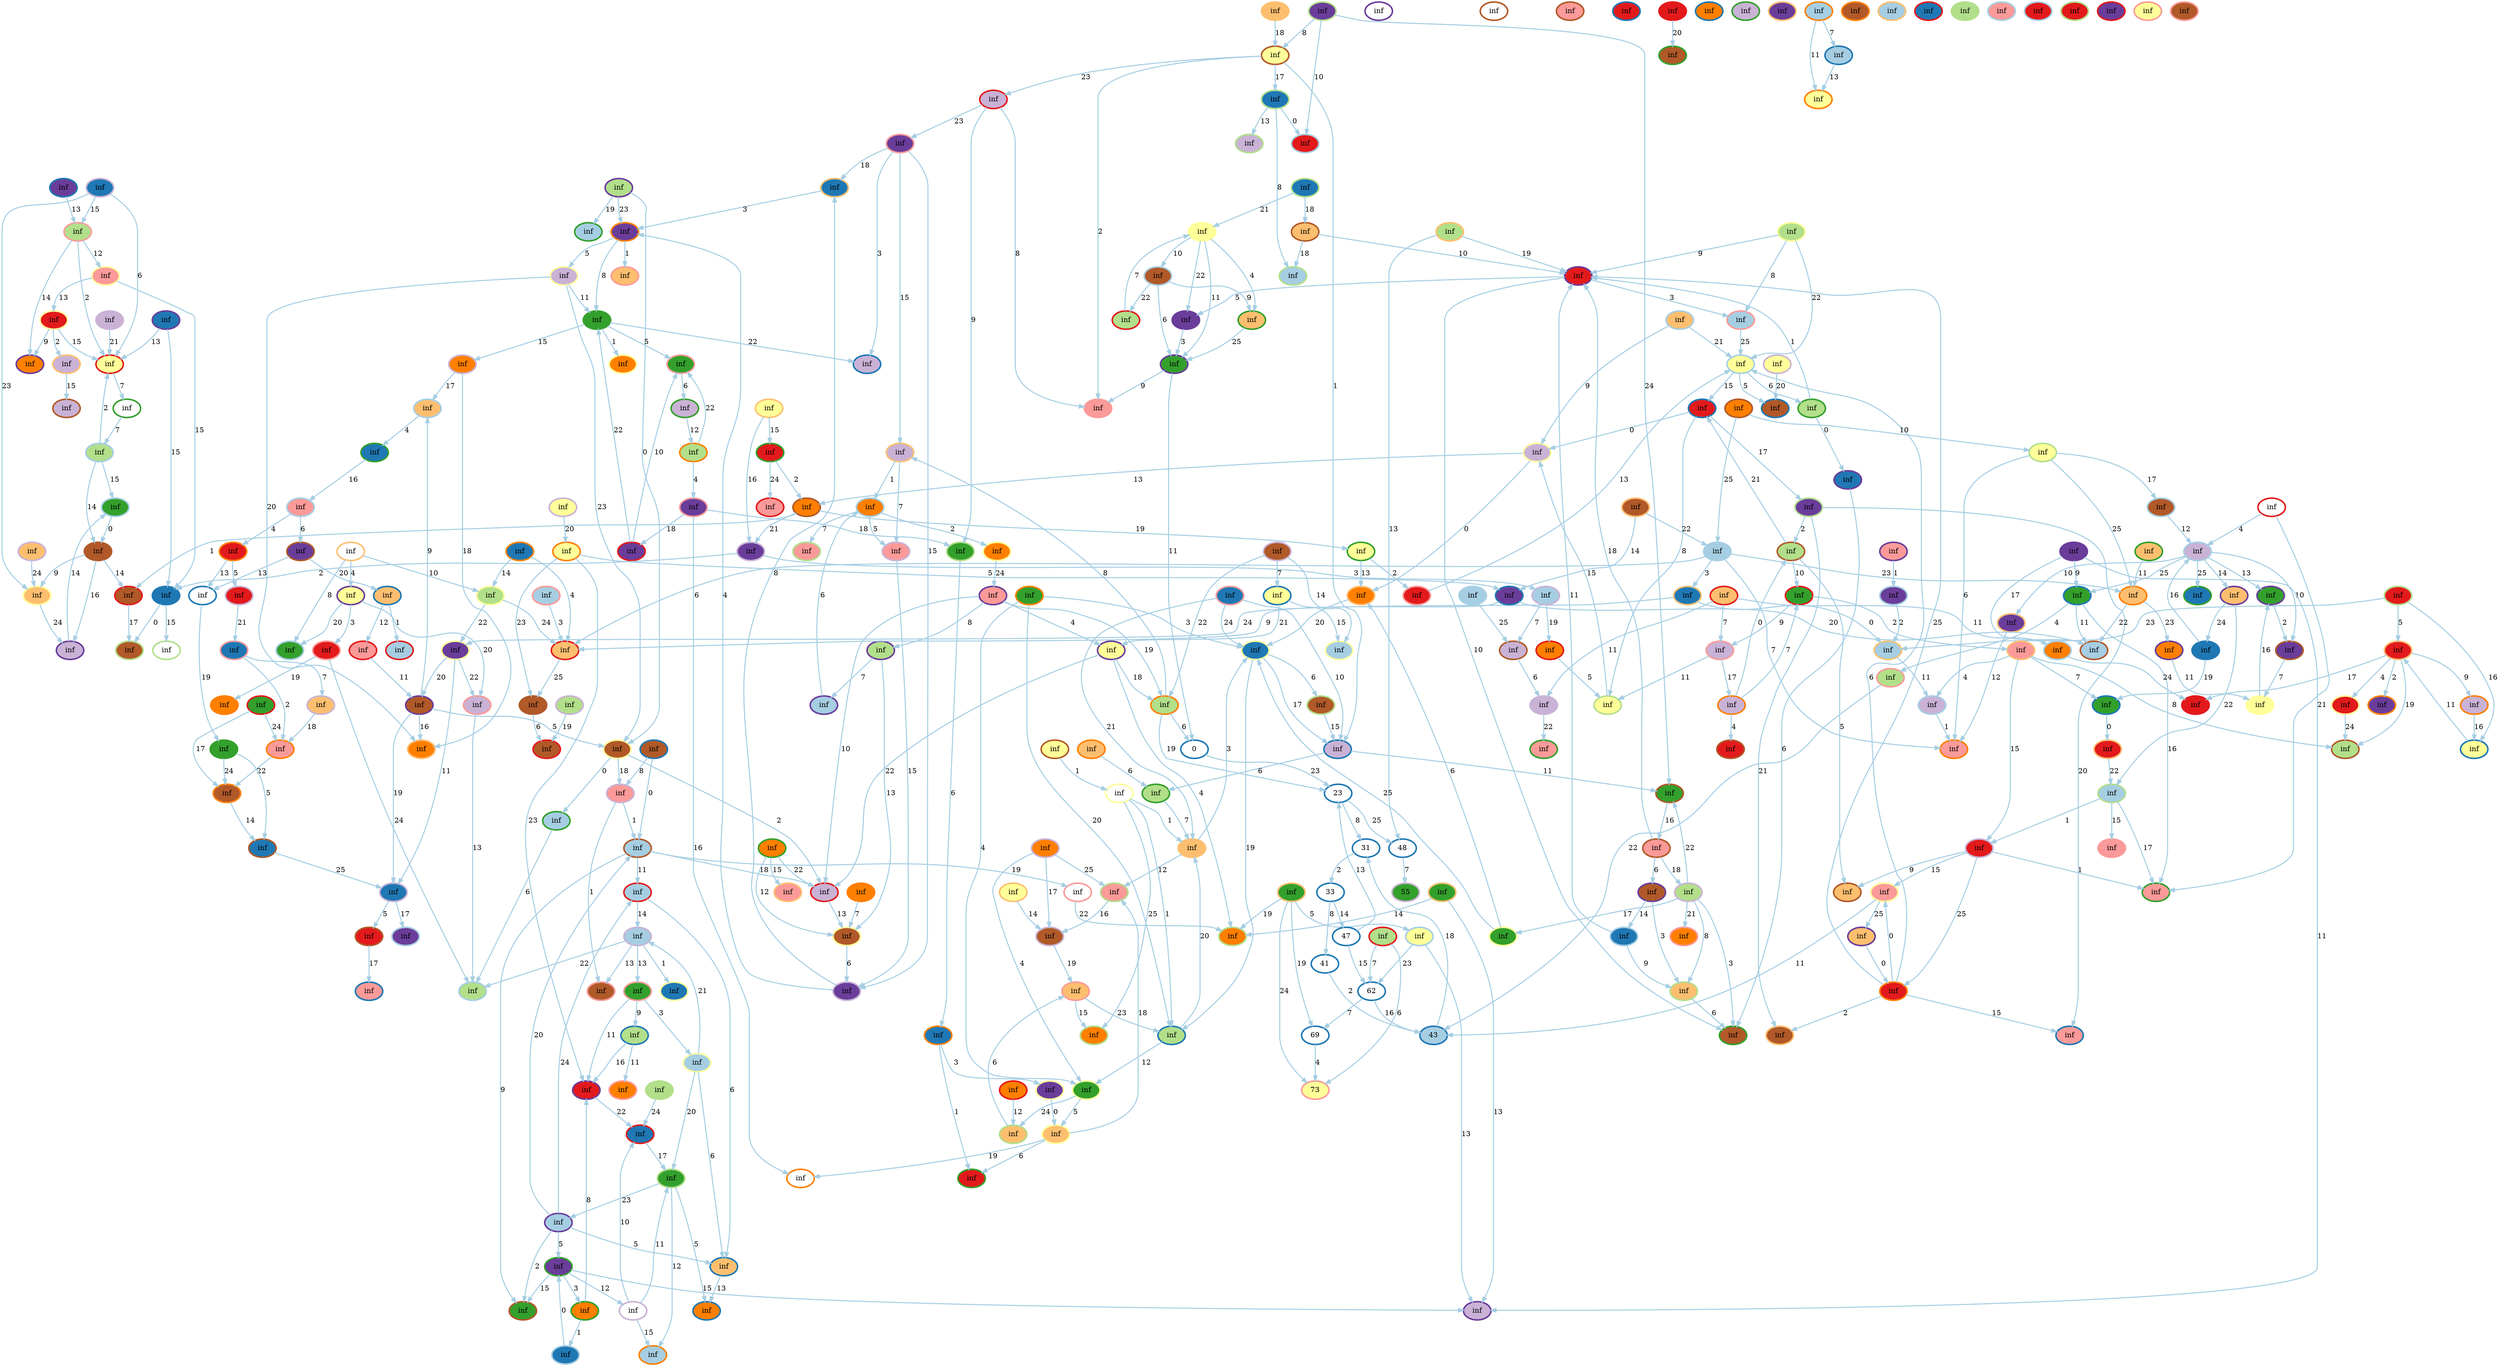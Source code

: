 digraph G {
    0 [penwidth=3,label="0",color=2, colorscheme=paired12]
    1 [penwidth=3,label="inf",color=2, colorscheme=paired12]
    2 [penwidth=3,label="inf",color=3, colorscheme=paired12]
    3 [penwidth=3,label="inf",color=4, colorscheme=paired12]
    4 [penwidth=3,label="inf",color=5, colorscheme=paired12]
    5 [penwidth=3,label="inf",color=6, colorscheme=paired12]
    6 [penwidth=3,label="inf",color=7, colorscheme=paired12]
    7 [penwidth=3,label="inf",color=8, colorscheme=paired12]
    8 [penwidth=3,label="inf",color=9, colorscheme=paired12]
    9 [penwidth=3,label="inf",color=10, colorscheme=paired12]
    10 [penwidth=3,label="inf",color=11, colorscheme=paired12]
    11 [penwidth=3,label="inf",color=12, colorscheme=paired12]
    12 [penwidth=3,label="inf",color=1, colorscheme=paired12,style=filled,fillcolor=2]
    13 [penwidth=3,label="inf",color=2, colorscheme=paired12,style=filled,fillcolor=2]
    14 [penwidth=3,label="inf",color=3, colorscheme=paired12,style=filled,fillcolor=2]
    15 [penwidth=3,label="inf",color=4, colorscheme=paired12,style=filled,fillcolor=2]
    16 [penwidth=3,label="inf",color=5, colorscheme=paired12,style=filled,fillcolor=2]
    17 [penwidth=3,label="inf",color=6, colorscheme=paired12,style=filled,fillcolor=2]
    18 [penwidth=3,label="inf",color=7, colorscheme=paired12,style=filled,fillcolor=2]
    19 [penwidth=3,label="inf",color=8, colorscheme=paired12,style=filled,fillcolor=2]
    20 [penwidth=3,label="inf",color=9, colorscheme=paired12,style=filled,fillcolor=2]
    21 [penwidth=3,label="inf",color=10, colorscheme=paired12,style=filled,fillcolor=2]
    22 [penwidth=3,label="inf",color=11, colorscheme=paired12,style=filled,fillcolor=2]
    23 [penwidth=3,label="23",color=2, colorscheme=paired12]
    24 [penwidth=3,label="inf",color=1, colorscheme=paired12,style=filled,fillcolor=3]
    25 [penwidth=3,label="inf",color=2, colorscheme=paired12,style=filled,fillcolor=3]
    26 [penwidth=3,label="inf",color=3, colorscheme=paired12,style=filled,fillcolor=3]
    27 [penwidth=3,label="inf",color=4, colorscheme=paired12,style=filled,fillcolor=3]
    28 [penwidth=3,label="inf",color=5, colorscheme=paired12,style=filled,fillcolor=3]
    29 [penwidth=3,label="inf",color=6, colorscheme=paired12,style=filled,fillcolor=3]
    30 [penwidth=3,label="48",color=2, colorscheme=paired12]
    31 [penwidth=3,label="inf",color=8, colorscheme=paired12,style=filled,fillcolor=3]
    32 [penwidth=3,label="inf",color=9, colorscheme=paired12,style=filled,fillcolor=3]
    33 [penwidth=3,label="inf",color=10, colorscheme=paired12,style=filled,fillcolor=3]
    34 [penwidth=3,label="inf",color=11, colorscheme=paired12,style=filled,fillcolor=3]
    35 [penwidth=3,label="inf",color=12, colorscheme=paired12,style=filled,fillcolor=3]
    36 [penwidth=3,label="inf",color=1, colorscheme=paired12,style=filled,fillcolor=4]
    37 [penwidth=3,label="inf",color=2, colorscheme=paired12,style=filled,fillcolor=4]
    38 [penwidth=3,label="inf",color=3, colorscheme=paired12,style=filled,fillcolor=4]
    39 [penwidth=3,label="inf",color=4, colorscheme=paired12,style=filled,fillcolor=4]
    40 [penwidth=3,label="inf",color=5, colorscheme=paired12,style=filled,fillcolor=4]
    41 [penwidth=3,label="inf",color=6, colorscheme=paired12,style=filled,fillcolor=4]
    42 [penwidth=3,label="inf",color=7, colorscheme=paired12,style=filled,fillcolor=4]
    43 [penwidth=3,label="31",color=2, colorscheme=paired12]
    44 [penwidth=3,label="62",color=2, colorscheme=paired12]
    45 [penwidth=3,label="inf",color=10, colorscheme=paired12,style=filled,fillcolor=4]
    46 [penwidth=3,label="inf",color=11, colorscheme=paired12,style=filled,fillcolor=4]
    47 [penwidth=3,label="inf",color=12, colorscheme=paired12,style=filled,fillcolor=4]
    48 [penwidth=3,label="inf",color=1, colorscheme=paired12,style=filled,fillcolor=5]
    49 [penwidth=3,label="inf",color=2, colorscheme=paired12,style=filled,fillcolor=5]
    50 [penwidth=3,label="inf",color=3, colorscheme=paired12,style=filled,fillcolor=5]
    51 [penwidth=3,label="inf",color=4, colorscheme=paired12,style=filled,fillcolor=5]
    52 [penwidth=3,label="inf",color=5, colorscheme=paired12,style=filled,fillcolor=5]
    53 [penwidth=3,label="inf",color=6, colorscheme=paired12,style=filled,fillcolor=5]
    54 [penwidth=3,label="inf",color=7, colorscheme=paired12,style=filled,fillcolor=5]
    55 [penwidth=3,label="inf",color=8, colorscheme=paired12,style=filled,fillcolor=5]
    56 [penwidth=3,label="inf",color=9, colorscheme=paired12,style=filled,fillcolor=5]
    57 [penwidth=3,label="inf",color=10, colorscheme=paired12,style=filled,fillcolor=5]
    58 [penwidth=3,label="inf",color=11, colorscheme=paired12,style=filled,fillcolor=5]
    59 [penwidth=3,label="inf",color=12, colorscheme=paired12,style=filled,fillcolor=5]
    60 [penwidth=3,label="inf",color=1, colorscheme=paired12,style=filled,fillcolor=6]
    61 [penwidth=3,label="inf",color=2, colorscheme=paired12,style=filled,fillcolor=6]
    62 [penwidth=3,label="inf",color=3, colorscheme=paired12,style=filled,fillcolor=6]
    63 [penwidth=3,label="inf",color=4, colorscheme=paired12,style=filled,fillcolor=6]
    64 [penwidth=3,label="inf",color=5, colorscheme=paired12,style=filled,fillcolor=6]
    65 [penwidth=3,label="inf",color=6, colorscheme=paired12,style=filled,fillcolor=6]
    66 [penwidth=3,label="inf",color=7, colorscheme=paired12,style=filled,fillcolor=6]
    67 [penwidth=3,label="inf",color=8, colorscheme=paired12,style=filled,fillcolor=6]
    68 [penwidth=3,label="inf",color=9, colorscheme=paired12,style=filled,fillcolor=6]
    69 [penwidth=3,label="inf",color=10, colorscheme=paired12,style=filled,fillcolor=6]
    70 [penwidth=3,label="inf",color=11, colorscheme=paired12,style=filled,fillcolor=6]
    71 [penwidth=3,label="inf",color=12, colorscheme=paired12,style=filled,fillcolor=6]
    72 [penwidth=3,label="inf",color=1, colorscheme=paired12,style=filled,fillcolor=7]
    73 [penwidth=3,label="inf",color=2, colorscheme=paired12,style=filled,fillcolor=7]
    74 [penwidth=3,label="inf",color=3, colorscheme=paired12,style=filled,fillcolor=7]
    75 [penwidth=3,label="inf",color=4, colorscheme=paired12,style=filled,fillcolor=7]
    76 [penwidth=3,label="inf",color=5, colorscheme=paired12,style=filled,fillcolor=7]
    77 [penwidth=3,label="inf",color=6, colorscheme=paired12,style=filled,fillcolor=7]
    78 [penwidth=3,label="inf",color=7, colorscheme=paired12,style=filled,fillcolor=7]
    79 [penwidth=3,label="inf",color=8, colorscheme=paired12,style=filled,fillcolor=7]
    80 [penwidth=3,label="inf",color=9, colorscheme=paired12,style=filled,fillcolor=7]
    81 [penwidth=3,label="inf",color=10, colorscheme=paired12,style=filled,fillcolor=7]
    82 [penwidth=3,label="inf",color=11, colorscheme=paired12,style=filled,fillcolor=7]
    83 [penwidth=3,label="inf",color=12, colorscheme=paired12,style=filled,fillcolor=7]
    84 [penwidth=3,label="inf",color=1, colorscheme=paired12,style=filled,fillcolor=8]
    85 [penwidth=3,label="inf",color=2, colorscheme=paired12,style=filled,fillcolor=8]
    86 [penwidth=3,label="inf",color=3, colorscheme=paired12,style=filled,fillcolor=8]
    87 [penwidth=3,label="inf",color=4, colorscheme=paired12,style=filled,fillcolor=8]
    88 [penwidth=3,label="inf",color=5, colorscheme=paired12,style=filled,fillcolor=8]
    89 [penwidth=3,label="inf",color=6, colorscheme=paired12,style=filled,fillcolor=8]
    90 [penwidth=3,label="inf",color=7, colorscheme=paired12,style=filled,fillcolor=8]
    91 [penwidth=3,label="inf",color=8, colorscheme=paired12,style=filled,fillcolor=8]
    92 [penwidth=3,label="inf",color=9, colorscheme=paired12,style=filled,fillcolor=8]
    93 [penwidth=3,label="inf",color=10, colorscheme=paired12,style=filled,fillcolor=8]
    94 [penwidth=3,label="inf",color=11, colorscheme=paired12,style=filled,fillcolor=8]
    95 [penwidth=3,label="inf",color=12, colorscheme=paired12,style=filled,fillcolor=8]
    96 [penwidth=3,label="inf",color=1, colorscheme=paired12,style=filled,fillcolor=9]
    97 [penwidth=3,label="inf",color=2, colorscheme=paired12,style=filled,fillcolor=9]
    98 [penwidth=3,label="inf",color=3, colorscheme=paired12,style=filled,fillcolor=9]
    99 [penwidth=3,label="inf",color=4, colorscheme=paired12,style=filled,fillcolor=9]
    100 [penwidth=3,label="inf",color=5, colorscheme=paired12,style=filled,fillcolor=9]
    101 [penwidth=3,label="inf",color=6, colorscheme=paired12,style=filled,fillcolor=9]
    102 [penwidth=3,label="inf",color=7, colorscheme=paired12,style=filled,fillcolor=9]
    103 [penwidth=3,label="inf",color=8, colorscheme=paired12,style=filled,fillcolor=9]
    104 [penwidth=3,label="inf",color=9, colorscheme=paired12,style=filled,fillcolor=9]
    105 [penwidth=3,label="inf",color=10, colorscheme=paired12,style=filled,fillcolor=9]
    106 [penwidth=3,label="inf",color=11, colorscheme=paired12,style=filled,fillcolor=9]
    107 [penwidth=3,label="inf",color=12, colorscheme=paired12,style=filled,fillcolor=9]
    108 [penwidth=3,label="inf",color=1, colorscheme=paired12,style=filled,fillcolor=10]
    109 [penwidth=3,label="inf",color=2, colorscheme=paired12,style=filled,fillcolor=10]
    110 [penwidth=3,label="inf",color=3, colorscheme=paired12,style=filled,fillcolor=10]
    111 [penwidth=3,label="inf",color=4, colorscheme=paired12,style=filled,fillcolor=10]
    112 [penwidth=3,label="inf",color=5, colorscheme=paired12,style=filled,fillcolor=10]
    113 [penwidth=3,label="inf",color=6, colorscheme=paired12,style=filled,fillcolor=10]
    114 [penwidth=3,label="inf",color=7, colorscheme=paired12,style=filled,fillcolor=10]
    115 [penwidth=3,label="inf",color=8, colorscheme=paired12,style=filled,fillcolor=10]
    116 [penwidth=3,label="inf",color=9, colorscheme=paired12,style=filled,fillcolor=10]
    117 [penwidth=3,label="inf",color=10, colorscheme=paired12,style=filled,fillcolor=10]
    118 [penwidth=3,label="inf",color=11, colorscheme=paired12,style=filled,fillcolor=10]
    119 [penwidth=3,label="inf",color=12, colorscheme=paired12,style=filled,fillcolor=10]
    120 [penwidth=3,label="inf",color=1, colorscheme=paired12,style=filled,fillcolor=11]
    121 [penwidth=3,label="inf",color=2, colorscheme=paired12,style=filled,fillcolor=11]
    122 [penwidth=3,label="inf",color=3, colorscheme=paired12,style=filled,fillcolor=11]
    123 [penwidth=3,label="inf",color=4, colorscheme=paired12,style=filled,fillcolor=11]
    124 [penwidth=3,label="73",color=5, colorscheme=paired12,style=filled,fillcolor=11]
    125 [penwidth=3,label="inf",color=6, colorscheme=paired12,style=filled,fillcolor=11]
    126 [penwidth=3,label="inf",color=7, colorscheme=paired12,style=filled,fillcolor=11]
    127 [penwidth=3,label="inf",color=8, colorscheme=paired12,style=filled,fillcolor=11]
    128 [penwidth=3,label="inf",color=9, colorscheme=paired12,style=filled,fillcolor=11]
    129 [penwidth=3,label="inf",color=10, colorscheme=paired12,style=filled,fillcolor=11]
    130 [penwidth=3,label="inf",color=11, colorscheme=paired12,style=filled,fillcolor=11]
    131 [penwidth=3,label="inf",color=12, colorscheme=paired12,style=filled,fillcolor=11]
    132 [penwidth=3,label="inf",color=1, colorscheme=paired12,style=filled,fillcolor=12]
    133 [penwidth=3,label="inf",color=2, colorscheme=paired12,style=filled,fillcolor=12]
    134 [penwidth=3,label="inf",color=3, colorscheme=paired12,style=filled,fillcolor=12]
    135 [penwidth=3,label="inf",color=4, colorscheme=paired12,style=filled,fillcolor=12]
    136 [penwidth=3,label="inf",color=5, colorscheme=paired12,style=filled,fillcolor=12]
    137 [penwidth=3,label="inf",color=6, colorscheme=paired12,style=filled,fillcolor=12]
    138 [penwidth=3,label="inf",color=7, colorscheme=paired12,style=filled,fillcolor=12]
    139 [penwidth=3,label="inf",color=8, colorscheme=paired12,style=filled,fillcolor=12]
    140 [penwidth=3,label="inf",color=9, colorscheme=paired12,style=filled,fillcolor=12]
    141 [penwidth=3,label="inf",color=10, colorscheme=paired12,style=filled,fillcolor=12]
    142 [penwidth=3,label="inf",color=11, colorscheme=paired12,style=filled,fillcolor=12]
    143 [penwidth=3,label="inf",color=12, colorscheme=paired12,style=filled,fillcolor=12]
    144 [penwidth=3,label="inf",color=1, colorscheme=paired12,style=filled,fillcolor=1]
    145 [penwidth=3,label="inf",color=2, colorscheme=paired12,style=filled,fillcolor=1]
    146 [penwidth=3,label="inf",color=3, colorscheme=paired12,style=filled,fillcolor=1]
    147 [penwidth=3,label="inf",color=4, colorscheme=paired12,style=filled,fillcolor=1]
    148 [penwidth=3,label="inf",color=5, colorscheme=paired12,style=filled,fillcolor=1]
    149 [penwidth=3,label="inf",color=6, colorscheme=paired12,style=filled,fillcolor=1]
    150 [penwidth=3,label="inf",color=7, colorscheme=paired12,style=filled,fillcolor=1]
    151 [penwidth=3,label="inf",color=8, colorscheme=paired12,style=filled,fillcolor=1]
    152 [penwidth=3,label="inf",color=9, colorscheme=paired12,style=filled,fillcolor=1]
    153 [penwidth=3,label="inf",color=10, colorscheme=paired12,style=filled,fillcolor=1]
    154 [penwidth=3,label="inf",color=11, colorscheme=paired12,style=filled,fillcolor=1]
    155 [penwidth=3,label="inf",color=12, colorscheme=paired12,style=filled,fillcolor=1]
    156 [penwidth=3,label="inf",color=1, colorscheme=paired12,style=filled,fillcolor=2]
    157 [penwidth=3,label="inf",color=2, colorscheme=paired12,style=filled,fillcolor=2]
    158 [penwidth=3,label="inf",color=3, colorscheme=paired12,style=filled,fillcolor=2]
    159 [penwidth=3,label="inf",color=4, colorscheme=paired12,style=filled,fillcolor=2]
    160 [penwidth=3,label="inf",color=5, colorscheme=paired12,style=filled,fillcolor=2]
    161 [penwidth=3,label="inf",color=6, colorscheme=paired12,style=filled,fillcolor=2]
    162 [penwidth=3,label="inf",color=7, colorscheme=paired12,style=filled,fillcolor=2]
    163 [penwidth=3,label="inf",color=8, colorscheme=paired12,style=filled,fillcolor=2]
    164 [penwidth=3,label="inf",color=9, colorscheme=paired12,style=filled,fillcolor=2]
    165 [penwidth=3,label="inf",color=10, colorscheme=paired12,style=filled,fillcolor=2]
    166 [penwidth=3,label="inf",color=11, colorscheme=paired12,style=filled,fillcolor=2]
    167 [penwidth=3,label="inf",color=12, colorscheme=paired12,style=filled,fillcolor=2]
    168 [penwidth=3,label="inf",color=1, colorscheme=paired12,style=filled,fillcolor=3]
    169 [penwidth=3,label="inf",color=2, colorscheme=paired12,style=filled,fillcolor=3]
    170 [penwidth=3,label="inf",color=3, colorscheme=paired12,style=filled,fillcolor=3]
    171 [penwidth=3,label="inf",color=4, colorscheme=paired12,style=filled,fillcolor=3]
    172 [penwidth=3,label="inf",color=5, colorscheme=paired12,style=filled,fillcolor=3]
    173 [penwidth=3,label="inf",color=6, colorscheme=paired12,style=filled,fillcolor=3]
    174 [penwidth=3,label="inf",color=7, colorscheme=paired12,style=filled,fillcolor=3]
    175 [penwidth=3,label="inf",color=8, colorscheme=paired12,style=filled,fillcolor=3]
    176 [penwidth=3,label="inf",color=9, colorscheme=paired12,style=filled,fillcolor=3]
    177 [penwidth=3,label="inf",color=10, colorscheme=paired12,style=filled,fillcolor=3]
    178 [penwidth=3,label="inf",color=11, colorscheme=paired12,style=filled,fillcolor=3]
    179 [penwidth=3,label="inf",color=12, colorscheme=paired12,style=filled,fillcolor=3]
    180 [penwidth=3,label="inf",color=1, colorscheme=paired12,style=filled,fillcolor=4]
    181 [penwidth=3,label="inf",color=2, colorscheme=paired12,style=filled,fillcolor=4]
    182 [penwidth=3,label="inf",color=3, colorscheme=paired12,style=filled,fillcolor=4]
    183 [penwidth=3,label="inf",color=4, colorscheme=paired12,style=filled,fillcolor=4]
    184 [penwidth=3,label="inf",color=5, colorscheme=paired12,style=filled,fillcolor=4]
    185 [penwidth=3,label="inf",color=6, colorscheme=paired12,style=filled,fillcolor=4]
    186 [penwidth=3,label="inf",color=7, colorscheme=paired12,style=filled,fillcolor=4]
    187 [penwidth=3,label="inf",color=8, colorscheme=paired12,style=filled,fillcolor=4]
    188 [penwidth=3,label="55",color=9, colorscheme=paired12,style=filled,fillcolor=4]
    189 [penwidth=3,label="inf",color=10, colorscheme=paired12,style=filled,fillcolor=4]
    190 [penwidth=3,label="inf",color=11, colorscheme=paired12,style=filled,fillcolor=4]
    191 [penwidth=3,label="inf",color=12, colorscheme=paired12,style=filled,fillcolor=4]
    192 [penwidth=3,label="inf",color=1, colorscheme=paired12,style=filled,fillcolor=5]
    193 [penwidth=3,label="inf",color=2, colorscheme=paired12,style=filled,fillcolor=5]
    194 [penwidth=3,label="inf",color=3, colorscheme=paired12,style=filled,fillcolor=5]
    195 [penwidth=3,label="inf",color=4, colorscheme=paired12,style=filled,fillcolor=5]
    196 [penwidth=3,label="inf",color=5, colorscheme=paired12,style=filled,fillcolor=5]
    197 [penwidth=3,label="inf",color=6, colorscheme=paired12,style=filled,fillcolor=5]
    198 [penwidth=3,label="inf",color=7, colorscheme=paired12,style=filled,fillcolor=5]
    199 [penwidth=3,label="inf",color=8, colorscheme=paired12,style=filled,fillcolor=5]
    200 [penwidth=3,label="inf",color=9, colorscheme=paired12,style=filled,fillcolor=5]
    201 [penwidth=3,label="inf",color=10, colorscheme=paired12,style=filled,fillcolor=5]
    202 [penwidth=3,label="inf",color=11, colorscheme=paired12,style=filled,fillcolor=5]
    203 [penwidth=3,label="inf",color=12, colorscheme=paired12,style=filled,fillcolor=5]
    204 [penwidth=3,label="inf",color=1, colorscheme=paired12,style=filled,fillcolor=6]
    205 [penwidth=3,label="inf",color=2, colorscheme=paired12,style=filled,fillcolor=6]
    206 [penwidth=3,label="inf",color=3, colorscheme=paired12,style=filled,fillcolor=6]
    207 [penwidth=3,label="inf",color=4, colorscheme=paired12,style=filled,fillcolor=6]
    208 [penwidth=3,label="inf",color=5, colorscheme=paired12,style=filled,fillcolor=6]
    209 [penwidth=3,label="inf",color=6, colorscheme=paired12,style=filled,fillcolor=6]
    210 [penwidth=3,label="inf",color=7, colorscheme=paired12,style=filled,fillcolor=6]
    211 [penwidth=3,label="inf",color=8, colorscheme=paired12,style=filled,fillcolor=6]
    212 [penwidth=3,label="inf",color=9, colorscheme=paired12,style=filled,fillcolor=6]
    213 [penwidth=3,label="inf",color=10, colorscheme=paired12,style=filled,fillcolor=6]
    214 [penwidth=3,label="inf",color=11, colorscheme=paired12,style=filled,fillcolor=6]
    215 [penwidth=3,label="inf",color=12, colorscheme=paired12,style=filled,fillcolor=6]
    216 [penwidth=3,label="inf",color=1, colorscheme=paired12,style=filled,fillcolor=7]
    217 [penwidth=3,label="inf",color=2, colorscheme=paired12,style=filled,fillcolor=7]
    218 [penwidth=3,label="inf",color=3, colorscheme=paired12,style=filled,fillcolor=7]
    219 [penwidth=3,label="inf",color=4, colorscheme=paired12,style=filled,fillcolor=7]
    220 [penwidth=3,label="inf",color=5, colorscheme=paired12,style=filled,fillcolor=7]
    221 [penwidth=3,label="inf",color=6, colorscheme=paired12,style=filled,fillcolor=7]
    222 [penwidth=3,label="inf",color=7, colorscheme=paired12,style=filled,fillcolor=7]
    223 [penwidth=3,label="inf",color=8, colorscheme=paired12,style=filled,fillcolor=7]
    224 [penwidth=3,label="inf",color=9, colorscheme=paired12,style=filled,fillcolor=7]
    225 [penwidth=3,label="inf",color=10, colorscheme=paired12,style=filled,fillcolor=7]
    226 [penwidth=3,label="inf",color=11, colorscheme=paired12,style=filled,fillcolor=7]
    227 [penwidth=3,label="inf",color=12, colorscheme=paired12,style=filled,fillcolor=7]
    228 [penwidth=3,label="inf",color=1, colorscheme=paired12,style=filled,fillcolor=8]
    229 [penwidth=3,label="inf",color=2, colorscheme=paired12,style=filled,fillcolor=8]
    230 [penwidth=3,label="inf",color=3, colorscheme=paired12,style=filled,fillcolor=8]
    231 [penwidth=3,label="inf",color=4, colorscheme=paired12,style=filled,fillcolor=8]
    232 [penwidth=3,label="inf",color=5, colorscheme=paired12,style=filled,fillcolor=8]
    233 [penwidth=3,label="inf",color=6, colorscheme=paired12,style=filled,fillcolor=8]
    234 [penwidth=3,label="inf",color=7, colorscheme=paired12,style=filled,fillcolor=8]
    235 [penwidth=3,label="inf",color=8, colorscheme=paired12,style=filled,fillcolor=8]
    236 [penwidth=3,label="inf",color=9, colorscheme=paired12,style=filled,fillcolor=8]
    237 [penwidth=3,label="inf",color=10, colorscheme=paired12,style=filled,fillcolor=8]
    238 [penwidth=3,label="inf",color=11, colorscheme=paired12,style=filled,fillcolor=8]
    239 [penwidth=3,label="inf",color=12, colorscheme=paired12,style=filled,fillcolor=8]
    240 [penwidth=3,label="inf",color=1, colorscheme=paired12,style=filled,fillcolor=9]
    241 [penwidth=3,label="inf",color=2, colorscheme=paired12,style=filled,fillcolor=9]
    242 [penwidth=3,label="47",color=2, colorscheme=paired12]
    243 [penwidth=3,label="inf",color=4, colorscheme=paired12,style=filled,fillcolor=9]
    244 [penwidth=3,label="inf",color=5, colorscheme=paired12,style=filled,fillcolor=9]
    245 [penwidth=3,label="inf",color=6, colorscheme=paired12,style=filled,fillcolor=9]
    246 [penwidth=3,label="inf",color=7, colorscheme=paired12,style=filled,fillcolor=9]
    247 [penwidth=3,label="inf",color=8, colorscheme=paired12,style=filled,fillcolor=9]
    248 [penwidth=3,label="inf",color=9, colorscheme=paired12,style=filled,fillcolor=9]
    249 [penwidth=3,label="inf",color=10, colorscheme=paired12,style=filled,fillcolor=9]
    250 [penwidth=3,label="inf",color=11, colorscheme=paired12,style=filled,fillcolor=9]
    251 [penwidth=3,label="inf",color=12, colorscheme=paired12,style=filled,fillcolor=9]
    252 [penwidth=3,label="inf",color=1, colorscheme=paired12,style=filled,fillcolor=10]
    253 [penwidth=3,label="inf",color=2, colorscheme=paired12,style=filled,fillcolor=10]
    254 [penwidth=3,label="inf",color=3, colorscheme=paired12,style=filled,fillcolor=10]
    255 [penwidth=3,label="41",color=2, colorscheme=paired12]
    256 [penwidth=3,label="inf",color=5, colorscheme=paired12,style=filled,fillcolor=10]
    257 [penwidth=3,label="inf",color=6, colorscheme=paired12,style=filled,fillcolor=10]
    258 [penwidth=3,label="inf",color=7, colorscheme=paired12,style=filled,fillcolor=10]
    259 [penwidth=3,label="inf",color=8, colorscheme=paired12,style=filled,fillcolor=10]
    260 [penwidth=3,label="inf",color=9, colorscheme=paired12,style=filled,fillcolor=10]
    261 [penwidth=3,label="inf",color=10, colorscheme=paired12,style=filled,fillcolor=10]
    262 [penwidth=3,label="inf",color=11, colorscheme=paired12,style=filled,fillcolor=10]
    263 [penwidth=3,label="inf",color=12, colorscheme=paired12,style=filled,fillcolor=10]
    264 [penwidth=3,label="inf",color=1, colorscheme=paired12,style=filled,fillcolor=11]
    265 [penwidth=3,label="inf",color=2, colorscheme=paired12,style=filled,fillcolor=11]
    266 [penwidth=3,label="inf",color=3, colorscheme=paired12,style=filled,fillcolor=11]
    267 [penwidth=3,label="33",color=2, colorscheme=paired12]
    268 [penwidth=3,label="inf",color=5, colorscheme=paired12,style=filled,fillcolor=11]
    269 [penwidth=3,label="69",color=2, colorscheme=paired12]
    270 [penwidth=3,label="inf",color=7, colorscheme=paired12,style=filled,fillcolor=11]
    271 [penwidth=3,label="inf",color=8, colorscheme=paired12,style=filled,fillcolor=11]
    272 [penwidth=3,label="inf",color=9, colorscheme=paired12,style=filled,fillcolor=11]
    273 [penwidth=3,label="inf",color=10, colorscheme=paired12,style=filled,fillcolor=11]
    274 [penwidth=3,label="inf",color=11, colorscheme=paired12,style=filled,fillcolor=11]
    275 [penwidth=3,label="inf",color=12, colorscheme=paired12,style=filled,fillcolor=11]
    276 [penwidth=3,label="inf",color=1, colorscheme=paired12,style=filled,fillcolor=12]
    277 [penwidth=3,label="inf",color=2, colorscheme=paired12,style=filled,fillcolor=12]
    278 [penwidth=3,label="inf",color=3, colorscheme=paired12,style=filled,fillcolor=12]
    279 [penwidth=3,label="inf",color=4, colorscheme=paired12,style=filled,fillcolor=12]
    280 [penwidth=3,label="inf",color=5, colorscheme=paired12,style=filled,fillcolor=12]
    281 [penwidth=3,label="inf",color=6, colorscheme=paired12,style=filled,fillcolor=12]
    282 [penwidth=3,label="inf",color=7, colorscheme=paired12,style=filled,fillcolor=12]
    283 [penwidth=3,label="inf",color=8, colorscheme=paired12,style=filled,fillcolor=12]
    284 [penwidth=3,label="inf",color=9, colorscheme=paired12,style=filled,fillcolor=12]
    285 [penwidth=3,label="inf",color=10, colorscheme=paired12,style=filled,fillcolor=12]
    286 [penwidth=3,label="inf",color=11, colorscheme=paired12,style=filled,fillcolor=12]
    287 [penwidth=3,label="inf",color=12, colorscheme=paired12,style=filled,fillcolor=12]
    288 [penwidth=3,label="inf",color=1, colorscheme=paired12,style=filled,fillcolor=1]
    289 [penwidth=3,label="43",color=2, colorscheme=paired12,style=filled,fillcolor=1]
    290 [penwidth=3,label="inf",color=3, colorscheme=paired12,style=filled,fillcolor=1]
    291 [penwidth=3,label="inf",color=4, colorscheme=paired12,style=filled,fillcolor=1]
    292 [penwidth=3,label="inf",color=5, colorscheme=paired12,style=filled,fillcolor=1]
    293 [penwidth=3,label="inf",color=6, colorscheme=paired12,style=filled,fillcolor=1]
    294 [penwidth=3,label="inf",color=7, colorscheme=paired12,style=filled,fillcolor=1]
    295 [penwidth=3,label="inf",color=8, colorscheme=paired12,style=filled,fillcolor=1]
    296 [penwidth=3,label="inf",color=9, colorscheme=paired12,style=filled,fillcolor=1]
    297 [penwidth=3,label="inf",color=10, colorscheme=paired12,style=filled,fillcolor=1]
    298 [penwidth=3,label="inf",color=11, colorscheme=paired12,style=filled,fillcolor=1]
    299 [penwidth=3,label="inf",color=12, colorscheme=paired12,style=filled,fillcolor=1]

    164 -> 172 [penwidth=2,label="15",color=1, colorscheme=paired12]
    97 -> 27 [penwidth=2,label="6",color=1, colorscheme=paired12]
    72 -> 120 [penwidth=2,label="21",color=1, colorscheme=paired12]
    166 -> 169 [penwidth=2,label="19",color=1, colorscheme=paired12]
    175 -> 0 [penwidth=2,label="6",color=1, colorscheme=paired12]
    258 -> 199 [penwidth=2,label="12",color=1, colorscheme=paired12]
    55 -> 283 [penwidth=2,label="22",color=1, colorscheme=paired12]
    236 -> 284 [penwidth=2,label="17",color=1, colorscheme=paired12]
    184 -> 69 [penwidth=2,label="11",color=1, colorscheme=paired12]
    8 -> 295 [penwidth=2,label="15",color=1, colorscheme=paired12]
    225 -> 290 [penwidth=2,label="22",color=1, colorscheme=paired12]
    213 -> 117 [penwidth=2,label="5",color=1, colorscheme=paired12]
    123 -> 234 [penwidth=2,label="13",color=1, colorscheme=paired12]
    228 -> 50 [penwidth=2,label="7",color=1, colorscheme=paired12]
    30 -> 188 [penwidth=2,label="7",color=1, colorscheme=paired12]
    130 -> 45 [penwidth=2,label="16",color=1, colorscheme=paired12]
    253 -> 155 [penwidth=2,label="20",color=1, colorscheme=paired12]
    254 -> 191 [penwidth=2,label="24",color=1, colorscheme=paired12]
    120 -> 171 [penwidth=2,label="6",color=1, colorscheme=paired12]
    288 -> 77 [penwidth=2,label="6",color=1, colorscheme=paired12]
    62 -> 294 [penwidth=2,label="23",color=1, colorscheme=paired12]
    297 -> 111 [penwidth=2,label="5",color=1, colorscheme=paired12]
    250 -> 39 [penwidth=2,label="11",color=1, colorscheme=paired12]
    39 -> 94 [penwidth=2,label="1",color=1, colorscheme=paired12]
    13 -> 240 [penwidth=2,label="16",color=1, colorscheme=paired12]
    111 -> 47 [penwidth=2,label="15",color=1, colorscheme=paired12]
    290 -> 52 [penwidth=2,label="15",color=1, colorscheme=paired12]
    14 -> 274 [penwidth=2,label="21",color=1, colorscheme=paired12]
    67 -> 58 [penwidth=2,label="0",color=1, colorscheme=paired12]
    226 -> 207 [penwidth=2,label="6",color=1, colorscheme=paired12]
    176 -> 88 [penwidth=2,label="21",color=1, colorscheme=paired12]
    253 -> 77 [penwidth=2,label="9",color=1, colorscheme=paired12]
    244 -> 266 [penwidth=2,label="11",color=1, colorscheme=paired12]
    103 -> 185 [penwidth=2,label="7",color=1, colorscheme=paired12]
    37 -> 51 [penwidth=2,label="16",color=1, colorscheme=paired12]
    56 -> 299 [penwidth=2,label="1",color=1, colorscheme=paired12]
    36 -> 287 [penwidth=2,label="0",color=1, colorscheme=paired12]
    175 -> 23 [penwidth=2,label="19",color=1, colorscheme=paired12]
    8 -> 182 [penwidth=2,label="11",color=1, colorscheme=paired12]
    198 -> 96 [penwidth=2,label="4",color=1, colorscheme=paired12]
    62 -> 66 [penwidth=2,label="5",color=1, colorscheme=paired12]
    242 -> 44 [penwidth=2,label="15",color=1, colorscheme=paired12]
    142 -> 291 [penwidth=2,label="0",color=1, colorscheme=paired12]
    165 -> 135 [penwidth=2,label="6",color=1, colorscheme=paired12]
    234 -> 166 [penwidth=2,label="20",color=1, colorscheme=paired12]
    182 -> 229 [penwidth=2,label="5",color=1, colorscheme=paired12]
    112 -> 241 [penwidth=2,label="3",color=1, colorscheme=paired12]
    5 -> 51 [penwidth=2,label="21",color=1, colorscheme=paired12]
    141 -> 216 [penwidth=2,label="9",color=1, colorscheme=paired12]
    211 -> 1 [penwidth=2,label="13",color=1, colorscheme=paired12]
    224 -> 55 [penwidth=2,label="18",color=1, colorscheme=paired12]
    185 -> 198 [penwidth=2,label="2",color=1, colorscheme=paired12]
    158 -> 98 [penwidth=2,label="13",color=1, colorscheme=paired12]
    141 -> 20 [penwidth=2,label="19",color=1, colorscheme=paired12]
    186 -> 124 [penwidth=2,label="24",color=1, colorscheme=paired12]
    29 -> 124 [penwidth=2,label="6",color=1, colorscheme=paired12]
    222 -> 166 [penwidth=2,label="3",color=1, colorscheme=paired12]
    24 -> 36 [penwidth=2,label="15",color=1, colorscheme=paired12]
    148 -> 120 [penwidth=2,label="25",color=1, colorscheme=paired12]
    58 -> 81 [penwidth=2,label="25",color=1, colorscheme=paired12]
    163 -> 34 [penwidth=2,label="14",color=1, colorscheme=paired12]
    177 -> 153 [penwidth=2,label="7",color=1, colorscheme=paired12]
    189 -> 0 [penwidth=2,label="11",color=1, colorscheme=paired12]
    215 -> 49 [penwidth=2,label="17",color=1, colorscheme=paired12]
    78 -> 131 [penwidth=2,label="18",color=1, colorscheme=paired12]
    218 -> 135 [penwidth=2,label="6",color=1, colorscheme=paired12]
    293 -> 152 [penwidth=2,label="14",color=1, colorscheme=paired12]
    106 -> 239 [penwidth=2,label="13",color=1, colorscheme=paired12]
    118 -> 141 [penwidth=2,label="20",color=1, colorscheme=paired12]
    137 -> 134 [penwidth=2,label="17",color=1, colorscheme=paired12]
    122 -> 276 [penwidth=2,label="17",color=1, colorscheme=paired12]
    39 -> 40 [penwidth=2,label="5",color=1, colorscheme=paired12]
    3 -> 24 [penwidth=2,label="7",color=1, colorscheme=paired12]
    80 -> 82 [penwidth=2,label="24",color=1, colorscheme=paired12]
    175 -> 102 [penwidth=2,label="8",color=1, colorscheme=paired12]
    27 -> 222 [penwidth=2,label="7",color=1, colorscheme=paired12]
    164 -> 125 [penwidth=2,label="6",color=1, colorscheme=paired12]
    298 -> 152 [penwidth=2,label="21",color=1, colorscheme=paired12]
    68 -> 67 [penwidth=2,label="25",color=1, colorscheme=paired12]
    169 -> 46 [penwidth=2,label="12",color=1, colorscheme=paired12]
    261 -> 249 [penwidth=2,label="11",color=1, colorscheme=paired12]
    239 -> 137 [penwidth=2,label="1",color=1, colorscheme=paired12]
    254 -> 60 [penwidth=2,label="10",color=1, colorscheme=paired12]
    68 -> 227 [penwidth=2,label="9",color=1, colorscheme=paired12]
    12 -> 213 [penwidth=2,label="11",color=1, colorscheme=paired12]
    256 -> 38 [penwidth=2,label="18",color=1, colorscheme=paired12]
    102 -> 228 [penwidth=2,label="1",color=1, colorscheme=paired12]
    162 -> 118 [penwidth=2,label="24",color=1, colorscheme=paired12]
    213 -> 135 [penwidth=2,label="10",color=1, colorscheme=paired12]
    292 -> 77 [penwidth=2,label="3",color=1, colorscheme=paired12]
    111 -> 231 [penwidth=2,label="3",color=1, colorscheme=paired12]
    222 -> 194 [penwidth=2,label="12",color=1, colorscheme=paired12]
    226 -> 194 [penwidth=2,label="18",color=1, colorscheme=paired12]
    63 -> 53 [penwidth=2,label="24",color=1, colorscheme=paired12]
    13 -> 181 [penwidth=2,label="19",color=1, colorscheme=paired12]
    131 -> 101 [penwidth=2,label="23",color=1, colorscheme=paired12]
    236 -> 46 [penwidth=2,label="4",color=1, colorscheme=paired12]
    178 -> 213 [penwidth=2,label="9",color=1, colorscheme=paired12]
    106 -> 234 [penwidth=2,label="0",color=1, colorscheme=paired12]
    96 -> 199 [penwidth=2,label="1",color=1, colorscheme=paired12]
    41 -> 283 [penwidth=2,label="17",color=1, colorscheme=paired12]
    115 -> 220 [penwidth=2,label="1",color=1, colorscheme=paired12]
    173 -> 274 [penwidth=2,label="7",color=1, colorscheme=paired12]
    87 -> 286 [penwidth=2,label="12",color=1, colorscheme=paired12]
    21 -> 125 [penwidth=2,label="13",color=1, colorscheme=paired12]
    216 -> 15 [penwidth=2,label="4",color=1, colorscheme=paired12]
    197 -> 141 [penwidth=2,label="11",color=1, colorscheme=paired12]
    263 -> 130 [penwidth=2,label="7",color=1, colorscheme=paired12]
    65 -> 279 [penwidth=2,label="20",color=1, colorscheme=paired12]
    68 -> 51 [penwidth=2,label="1",color=1, colorscheme=paired12]
    1 -> 183 [penwidth=2,label="19",color=1, colorscheme=paired12]
    185 -> 244 [penwidth=2,label="9",color=1, colorscheme=paired12]
    16 -> 97 [penwidth=2,label="10",color=1, colorscheme=paired12]
    83 -> 213 [penwidth=2,label="10",color=1, colorscheme=paired12]
    46 -> 226 [penwidth=2,label="5",color=1, colorscheme=paired12]
    111 -> 249 [penwidth=2,label="15",color=1, colorscheme=paired12]
    151 -> 127 [penwidth=2,label="11",color=1, colorscheme=paired12]
    261 -> 37 [penwidth=2,label="9",color=1, colorscheme=paired12]
    46 -> 74 [penwidth=2,label="24",color=1, colorscheme=paired12]
    246 -> 107 [penwidth=2,label="15",color=1, colorscheme=paired12]
    162 -> 294 [penwidth=2,label="0",color=1, colorscheme=paired12]
    112 -> 102 [penwidth=2,label="15",color=1, colorscheme=paired12]
    39 -> 241 [penwidth=2,label="22",color=1, colorscheme=paired12]
    294 -> 96 [penwidth=2,label="11",color=1, colorscheme=paired12]
    131 -> 97 [penwidth=2,label="1",color=1, colorscheme=paired12]
    131 -> 196 [penwidth=2,label="2",color=1, colorscheme=paired12]
    228 -> 238 [penwidth=2,label="2",color=1, colorscheme=paired12]
    129 -> 245 [penwidth=2,label="22",color=1, colorscheme=paired12]
    109 -> 172 [penwidth=2,label="13",color=1, colorscheme=paired12]
    92 -> 90 [penwidth=2,label="18",color=1, colorscheme=paired12]
    33 -> 142 [penwidth=2,label="0",color=1, colorscheme=paired12]
    231 -> 156 [penwidth=2,label="1",color=1, colorscheme=paired12]
    260 -> 157 [penwidth=2,label="2",color=1, colorscheme=paired12]
    264 -> 249 [penwidth=2,label="13",color=1, colorscheme=paired12]
    164 -> 82 [penwidth=2,label="23",color=1, colorscheme=paired12]
    265 -> 154 [penwidth=2,label="15",color=1, colorscheme=paired12]
    269 -> 124 [penwidth=2,label="4",color=1, colorscheme=paired12]
    217 -> 149 [penwidth=2,label="1",color=1, colorscheme=paired12]
    200 -> 116 [penwidth=2,label="15",color=1, colorscheme=paired12]
    87 -> 245 [penwidth=2,label="22",color=1, colorscheme=paired12]
    240 -> 263 [penwidth=2,label="10",color=1, colorscheme=paired12]
    57 -> 177 [penwidth=2,label="8",color=1, colorscheme=paired12]
    12 -> 218 [penwidth=2,label="9",color=1, colorscheme=paired12]
    140 -> 154 [penwidth=2,label="14",color=1, colorscheme=paired12]
    228 -> 200 [penwidth=2,label="5",color=1, colorscheme=paired12]
    157 -> 2 [penwidth=2,label="15",color=1, colorscheme=paired12]
    120 -> 205 [penwidth=2,label="15",color=1, colorscheme=paired12]
    208 -> 235 [penwidth=2,label="19",color=1, colorscheme=paired12]
    278 -> 97 [penwidth=2,label="15",color=1, colorscheme=paired12]
    285 -> 12 [penwidth=2,label="14",color=1, colorscheme=paired12]
    67 -> 138 [penwidth=2,label="2",color=1, colorscheme=paired12]
    261 -> 155 [penwidth=2,label="17",color=1, colorscheme=paired12]
    176 -> 191 [penwidth=2,label="22",color=1, colorscheme=paired12]
    19 -> 207 [penwidth=2,label="1",color=1, colorscheme=paired12]
    133 -> 299 [penwidth=2,label="0",color=1, colorscheme=paired12]
    152 -> 136 [penwidth=2,label="13",color=1, colorscheme=paired12]
    76 -> 86 [penwidth=2,label="15",color=1, colorscheme=paired12]
    128 -> 271 [penwidth=2,label="20",color=1, colorscheme=paired12]
    122 -> 223 [penwidth=2,label="25",color=1, colorscheme=paired12]
    112 -> 116 [penwidth=2,label="15",color=1, colorscheme=paired12]
    145 -> 127 [penwidth=2,label="13",color=1, colorscheme=paired12]
    198 -> 68 [penwidth=2,label="15",color=1, colorscheme=paired12]
    187 -> 46 [penwidth=2,label="4",color=1, colorscheme=paired12]
    4 -> 230 [penwidth=2,label="22",color=1, colorscheme=paired12]
    285 -> 218 [penwidth=2,label="3",color=1, colorscheme=paired12]
    118 -> 100 [penwidth=2,label="22",color=1, colorscheme=paired12]
    242 -> 23 [penwidth=2,label="13",color=1, colorscheme=paired12]
    275 -> 10 [penwidth=2,label="1",color=1, colorscheme=paired12]
    291 -> 168 [penwidth=2,label="6",color=1, colorscheme=paired12]
    20 -> 252 [penwidth=2,label="17",color=1, colorscheme=paired12]
    221 -> 104 [penwidth=2,label="11",color=1, colorscheme=paired12]
    110 -> 35 [penwidth=2,label="2",color=1, colorscheme=paired12]
    16 -> 166 [penwidth=2,label="24",color=1, colorscheme=paired12]
    38 -> 19 [penwidth=2,label="6",color=1, colorscheme=paired12]
    262 -> 226 [penwidth=2,label="0",color=1, colorscheme=paired12]
    67 -> 193 [penwidth=2,label="15",color=1, colorscheme=paired12]
    151 -> 145 [penwidth=2,label="7",color=1, colorscheme=paired12]
    35 -> 205 [penwidth=2,label="21",color=1, colorscheme=paired12]
    271 -> 253 [penwidth=2,label="5",color=1, colorscheme=paired12]
    102 -> 200 [penwidth=2,label="7",color=1, colorscheme=paired12]
    176 -> 218 [penwidth=2,label="8",color=1, colorscheme=paired12]
    69 -> 17 [penwidth=2,label="22",color=1, colorscheme=paired12]
    176 -> 190 [penwidth=2,label="17",color=1, colorscheme=paired12]
    239 -> 260 [penwidth=2,label="21",color=1, colorscheme=paired12]
    174 -> 30 [penwidth=2,label="13",color=1, colorscheme=paired12]
    293 -> 73 [penwidth=2,label="6",color=1, colorscheme=paired12]
    183 -> 283 [penwidth=2,label="24",color=1, colorscheme=paired12]
    152 -> 168 [penwidth=2,label="22",color=1, colorscheme=paired12]
    205 -> 110 [penwidth=2,label="17",color=1, colorscheme=paired12]
    62 -> 121 [penwidth=2,label="16",color=1, colorscheme=paired12]
    266 -> 106 [penwidth=2,label="15",color=1, colorscheme=paired12]
    41 -> 55 [penwidth=2,label="24",color=1, colorscheme=paired12]
    223 -> 93 [penwidth=2,label="23",color=1, colorscheme=paired12]
    284 -> 76 [penwidth=2,label="19",color=1, colorscheme=paired12]
    194 -> 284 [penwidth=2,label="16",color=1, colorscheme=paired12]
    121 -> 66 [penwidth=2,label="11",color=1, colorscheme=paired12]
    178 -> 148 [penwidth=2,label="8",color=1, colorscheme=paired12]
    172 -> 125 [penwidth=2,label="2",color=1, colorscheme=paired12]
    171 -> 165 [penwidth=2,label="0",color=1, colorscheme=paired12]
    66 -> 247 [penwidth=2,label="9",color=1, colorscheme=paired12]
    156 -> 111 [penwidth=2,label="0",color=1, colorscheme=paired12]
    273 -> 208 [penwidth=2,label="3",color=1, colorscheme=paired12]
    296 -> 251 [penwidth=2,label="7",color=1, colorscheme=paired12]
    67 -> 213 [penwidth=2,label="25",color=1, colorscheme=paired12]
    250 -> 90 [penwidth=2,label="20",color=1, colorscheme=paired12]
    76 -> 169 [penwidth=2,label="23",color=1, colorscheme=paired12]
    256 -> 7 [penwidth=2,label="16",color=1, colorscheme=paired12]
    152 -> 184 [penwidth=2,label="13",color=1, colorscheme=paired12]
    29 -> 44 [penwidth=2,label="7",color=1, colorscheme=paired12]
    132 -> 219 [penwidth=2,label="9",color=1, colorscheme=paired12]
    66 -> 209 [penwidth=2,label="17",color=1, colorscheme=paired12]
    276 -> 240 [penwidth=2,label="12",color=1, colorscheme=paired12]
    68 -> 58 [penwidth=2,label="15",color=1, colorscheme=paired12]
    203 -> 213 [penwidth=2,label="18",color=1, colorscheme=paired12]
    34 -> 118 [penwidth=2,label="22",color=1, colorscheme=paired12]
    37 -> 28 [penwidth=2,label="4",color=1, colorscheme=paired12]
    10 -> 169 [penwidth=2,label="1",color=1, colorscheme=paired12]
    97 -> 191 [penwidth=2,label="11",color=1, colorscheme=paired12]
    120 -> 277 [penwidth=2,label="5",color=1, colorscheme=paired12]
    70 -> 237 [penwidth=2,label="9",color=1, colorscheme=paired12]
    57 -> 245 [penwidth=2,label="10",color=1, colorscheme=paired12]
    21 -> 157 [penwidth=2,label="15",color=1, colorscheme=paired12]
    95 -> 288 [penwidth=2,label="25",color=1, colorscheme=paired12]
    217 -> 197 [penwidth=2,label="12",color=1, colorscheme=paired12]
    158 -> 60 [penwidth=2,label="0",color=1, colorscheme=paired12]
    70 -> 125 [penwidth=2,label="15",color=1, colorscheme=paired12]
    191 -> 203 [penwidth=2,label="16",color=1, colorscheme=paired12]
    141 -> 142 [penwidth=2,label="5",color=1, colorscheme=paired12]
    248 -> 125 [penwidth=2,label="21",color=1, colorscheme=paired12]
    244 -> 103 [penwidth=2,label="17",color=1, colorscheme=paired12]
    37 -> 155 [penwidth=2,label="11",color=1, colorscheme=paired12]
    119 -> 217 [penwidth=2,label="20",color=1, colorscheme=paired12]
    6 -> 273 [penwidth=2,label="4",color=1, colorscheme=paired12]
    223 -> 155 [penwidth=2,label="22",color=1, colorscheme=paired12]
    290 -> 68 [penwidth=2,label="1",color=1, colorscheme=paired12]
    24 -> 287 [penwidth=2,label="14",color=1, colorscheme=paired12]
    267 -> 255 [penwidth=2,label="8",color=1, colorscheme=paired12]
    143 -> 281 [penwidth=2,label="6",color=1, colorscheme=paired12]
    221 -> 84 [penwidth=2,label="11",color=1, colorscheme=paired12]
    202 -> 70 [penwidth=2,label="13",color=1, colorscheme=paired12]
    282 -> 253 [penwidth=2,label="14",color=1, colorscheme=paired12]
    67 -> 120 [penwidth=2,label="6",color=1, colorscheme=paired12]
    6 -> 180 [penwidth=2,label="8",color=1, colorscheme=paired12]
    166 -> 97 [penwidth=2,label="17",color=1, colorscheme=paired12]
    108 -> 294 [penwidth=2,label="2",color=1, colorscheme=paired12]
    57 -> 129 [penwidth=2,label="4",color=1, colorscheme=paired12]
    186 -> 264 [penwidth=2,label="5",color=1, colorscheme=paired12]
    110 -> 193 [penwidth=2,label="20",color=1, colorscheme=paired12]
    40 -> 243 [penwidth=2,label="6",color=1, colorscheme=paired12]
    17 -> 182 [penwidth=2,label="17",color=1, colorscheme=paired12]
    31 -> 40 [penwidth=2,label="22",color=1, colorscheme=paired12]
    39 -> 92 [penwidth=2,label="15",color=1, colorscheme=paired12]
    101 -> 196 [penwidth=2,label="8",color=1, colorscheme=paired12]
    75 -> 223 [penwidth=2,label="11",color=1, colorscheme=paired12]
    190 -> 234 [penwidth=2,label="6",color=1, colorscheme=paired12]
    254 -> 131 [penwidth=2,label="8",color=1, colorscheme=paired12]
    240 -> 258 [penwidth=2,label="10",color=1, colorscheme=paired12]
    273 -> 100 [penwidth=2,label="20",color=1, colorscheme=paired12]
    186 -> 230 [penwidth=2,label="19",color=1, colorscheme=paired12]
    115 -> 39 [penwidth=2,label="8",color=1, colorscheme=paired12]
    240 -> 159 [penwidth=2,label="25",color=1, colorscheme=paired12]
    35 -> 185 [penwidth=2,label="10",color=1, colorscheme=paired12]
    273 -> 180 [penwidth=2,label="20",color=1, colorscheme=paired12]
    92 -> 216 [penwidth=2,label="17",color=1, colorscheme=paired12]
    182 -> 295 [penwidth=2,label="12",color=1, colorscheme=paired12]
    16 -> 222 [penwidth=2,label="21",color=1, colorscheme=paired12]
    178 -> 120 [penwidth=2,label="22",color=1, colorscheme=paired12]
    131 -> 158 [penwidth=2,label="17",color=1, colorscheme=paired12]
    288 -> 223 [penwidth=2,label="23",color=1, colorscheme=paired12]
    18 -> 115 [penwidth=2,label="3",color=1, colorscheme=paired12]
    267 -> 242 [penwidth=2,label="14",color=1, colorscheme=paired12]
    57 -> 175 [penwidth=2,label="19",color=1, colorscheme=paired12]
    111 -> 8 [penwidth=2,label="12",color=1, colorscheme=paired12]
    298 -> 182 [penwidth=2,label="20",color=1, colorscheme=paired12]
    48 -> 119 [penwidth=2,label="6",color=1, colorscheme=paired12]
    189 -> 196 [penwidth=2,label="9",color=1, colorscheme=paired12]
    288 -> 162 [penwidth=2,label="3",color=1, colorscheme=paired12]
    125 -> 3 [penwidth=2,label="7",color=1, colorscheme=paired12]
    133 -> 56 [penwidth=2,label="8",color=1, colorscheme=paired12]
    6 -> 34 [penwidth=2,label="10",color=1, colorscheme=paired12]
    271 -> 143 [penwidth=2,label="23",color=1, colorscheme=paired12]
    20 -> 215 [penwidth=2,label="5",color=1, colorscheme=paired12]
    287 -> 137 [penwidth=2,label="14",color=1, colorscheme=paired12]
    183 -> 167 [penwidth=2,label="5",color=1, colorscheme=paired12]
    160 -> 224 [penwidth=2,label="7",color=1, colorscheme=paired12]
    205 -> 106 [penwidth=2,label="0",color=1, colorscheme=paired12]
    288 -> 199 [penwidth=2,label="7",color=1, colorscheme=paired12]
    5 -> 240 [penwidth=2,label="4",color=1, colorscheme=paired12]
    174 -> 213 [penwidth=2,label="19",color=1, colorscheme=paired12]
    0 -> 23 [penwidth=2,label="23",color=1, colorscheme=paired12]
    225 -> 13 [penwidth=2,label="24",color=1, colorscheme=paired12]
    245 -> 286 [penwidth=2,label="13",color=1, colorscheme=paired12]
    34 -> 77 [penwidth=2,label="24",color=1, colorscheme=paired12]
    264 -> 44 [penwidth=2,label="23",color=1, colorscheme=paired12]
    163 -> 77 [penwidth=2,label="4",color=1, colorscheme=paired12]
    113 -> 39 [penwidth=2,label="22",color=1, colorscheme=paired12]
    221 -> 244 [penwidth=2,label="7",color=1, colorscheme=paired12]
    211 -> 212 [penwidth=2,label="5",color=1, colorscheme=paired12]
    105 -> 36 [penwidth=2,label="14",color=1, colorscheme=paired12]
    42 -> 249 [penwidth=2,label="13",color=1, colorscheme=paired12]
    44 -> 289 [penwidth=2,label="16",color=1, colorscheme=paired12]
    118 -> 20 [penwidth=2,label="11",color=1, colorscheme=paired12]
    66 -> 259 [penwidth=2,label="2",color=1, colorscheme=paired12]
    171 -> 213 [penwidth=2,label="1",color=1, colorscheme=paired12]
    32 -> 281 [penwidth=2,label="19",color=1, colorscheme=paired12]
    19 -> 262 [penwidth=2,label="3",color=1, colorscheme=paired12]
    272 -> 277 [penwidth=2,label="20",color=1, colorscheme=paired12]
    247 -> 121 [penwidth=2,label="16",color=1, colorscheme=paired12]
    8 -> 17 [penwidth=2,label="10",color=1, colorscheme=paired12]
    81 -> 67 [penwidth=2,label="0",color=1, colorscheme=paired12]
    101 -> 38 [penwidth=2,label="9",color=1, colorscheme=paired12]
    270 -> 284 [penwidth=2,label="14",color=1, colorscheme=paired12]
    205 -> 266 [penwidth=2,label="8",color=1, colorscheme=paired12]
    10 -> 222 [penwidth=2,label="1",color=1, colorscheme=paired12]
    184 -> 298 [penwidth=2,label="3",color=1, colorscheme=paired12]
    66 -> 179 [penwidth=2,label="19",color=1, colorscheme=paired12]
    56 -> 136 [penwidth=2,label="1",color=1, colorscheme=paired12]
    123 -> 64 [penwidth=2,label="2",color=1, colorscheme=paired12]
    290 -> 51 [penwidth=2,label="17",color=1, colorscheme=paired12]
    42 -> 230 [penwidth=2,label="14",color=1, colorscheme=paired12]
    152 -> 22 [penwidth=2,label="1",color=1, colorscheme=paired12]
    140 -> 265 [penwidth=2,label="7",color=1, colorscheme=paired12]
    283 -> 167 [penwidth=2,label="14",color=1, colorscheme=paired12]
    240 -> 225 [penwidth=2,label="14",color=1, colorscheme=paired12]
    77 -> 143 [penwidth=2,label="25",color=1, colorscheme=paired12]
    70 -> 246 [penwidth=2,label="2",color=1, colorscheme=paired12]
    212 -> 160 [penwidth=2,label="21",color=1, colorscheme=paired12]
    25 -> 69 [penwidth=2,label="16",color=1, colorscheme=paired12]
    82 -> 105 [penwidth=2,label="24",color=1, colorscheme=paired12]
    297 -> 47 [penwidth=2,label="2",color=1, colorscheme=paired12]
    238 -> 57 [penwidth=2,label="24",color=1, colorscheme=paired12]
    297 -> 73 [penwidth=2,label="5",color=1, colorscheme=paired12]
    116 -> 18 [penwidth=2,label="8",color=1, colorscheme=paired12]
    83 -> 146 [penwidth=2,label="18",color=1, colorscheme=paired12]
    126 -> 260 [penwidth=2,label="16",color=1, colorscheme=paired12]
    182 -> 297 [penwidth=2,label="23",color=1, colorscheme=paired12]
    299 -> 293 [penwidth=2,label="11",color=1, colorscheme=paired12]
    166 -> 278 [penwidth=2,label="6",color=1, colorscheme=paired12]
    187 -> 166 [penwidth=2,label="3",color=1, colorscheme=paired12]
    274 -> 219 [penwidth=2,label="4",color=1, colorscheme=paired12]
    140 -> 175 [penwidth=2,label="22",color=1, colorscheme=paired12]
    100 -> 168 [penwidth=2,label="13",color=1, colorscheme=paired12]
    202 -> 157 [penwidth=2,label="15",color=1, colorscheme=paired12]
    15 -> 48 [penwidth=2,label="16",color=1, colorscheme=paired12]
    95 -> 122 [penwidth=2,label="10",color=1, colorscheme=paired12]
    210 -> 290 [penwidth=2,label="22",color=1, colorscheme=paired12]
    184 -> 25 [penwidth=2,label="9",color=1, colorscheme=paired12]
    297 -> 299 [penwidth=2,label="20",color=1, colorscheme=paired12]
    113 -> 40 [penwidth=2,label="10",color=1, colorscheme=paired12]
    153 -> 228 [penwidth=2,label="6",color=1, colorscheme=paired12]
    256 -> 113 [penwidth=2,label="18",color=1, colorscheme=paired12]
    158 -> 146 [penwidth=2,label="8",color=1, colorscheme=paired12]
    74 -> 76 [penwidth=2,label="6",color=1, colorscheme=paired12]
    203 -> 176 [penwidth=2,label="18",color=1, colorscheme=paired12]
    126 -> 63 [penwidth=2,label="15",color=1, colorscheme=paired12]
    208 -> 168 [penwidth=2,label="24",color=1, colorscheme=paired12]
    186 -> 269 [penwidth=2,label="19",color=1, colorscheme=paired12]
    240 -> 37 [penwidth=2,label="25",color=1, colorscheme=paired12]
    132 -> 173 [penwidth=2,label="22",color=1, colorscheme=paired12]
    33 -> 147 [penwidth=2,label="19",color=1, colorscheme=paired12]
    260 -> 296 [penwidth=2,label="3",color=1, colorscheme=paired12]
    172 -> 202 [penwidth=2,label="12",color=1, colorscheme=paired12]
    48 -> 211 [penwidth=2,label="4",color=1, colorscheme=paired12]
    117 -> 189 [penwidth=2,label="3",color=1, colorscheme=paired12]
    132 -> 189 [penwidth=2,label="6",color=1, colorscheme=paired12]
    172 -> 237 [penwidth=2,label="14",color=1, colorscheme=paired12]
    129 -> 230 [penwidth=2,label="4",color=1, colorscheme=paired12]
    112 -> 18 [penwidth=2,label="18",color=1, colorscheme=paired12]
    45 -> 263 [penwidth=2,label="2",color=1, colorscheme=paired12]
    84 -> 209 [penwidth=2,label="24",color=1, colorscheme=paired12]
    233 -> 266 [penwidth=2,label="5",color=1, colorscheme=paired12]
    255 -> 289 [penwidth=2,label="2",color=1, colorscheme=paired12]
    203 -> 285 [penwidth=2,label="6",color=1, colorscheme=paired12]
    157 -> 134 [penwidth=2,label="0",color=1, colorscheme=paired12]
    274 -> 117 [penwidth=2,label="22",color=1, colorscheme=paired12]
    91 -> 286 [penwidth=2,label="7",color=1, colorscheme=paired12]
    239 -> 123 [penwidth=2,label="19",color=1, colorscheme=paired12]
    213 -> 148 [penwidth=2,label="3",color=1, colorscheme=paired12]
    298 -> 73 [penwidth=2,label="6",color=1, colorscheme=paired12]
    287 -> 82 [penwidth=2,label="9",color=1, colorscheme=paired12]
    122 -> 199 [penwidth=2,label="6",color=1, colorscheme=paired12]
    89 -> 74 [penwidth=2,label="12",color=1, colorscheme=paired12]
    115 -> 250 [penwidth=2,label="5",color=1, colorscheme=paired12]
    282 -> 288 [penwidth=2,label="22",color=1, colorscheme=paired12]
    141 -> 90 [penwidth=2,label="16",color=1, colorscheme=paired12]
    271 -> 69 [penwidth=2,label="23",color=1, colorscheme=paired12]
    72 -> 106 [penwidth=2,label="9",color=1, colorscheme=paired12]
    240 -> 45 [penwidth=2,label="13",color=1, colorscheme=paired12]
    226 -> 7 [penwidth=2,label="19",color=1, colorscheme=paired12]
    176 -> 135 [penwidth=2,label="3",color=1, colorscheme=paired12]
    144 -> 251 [penwidth=2,label="25",color=1, colorscheme=paired12]
    33 -> 115 [penwidth=2,label="23",color=1, colorscheme=paired12]
    243 -> 31 [penwidth=2,label="12",color=1, colorscheme=paired12]
    190 -> 166 [penwidth=2,label="25",color=1, colorscheme=paired12]
    35 -> 227 [penwidth=2,label="5",color=1, colorscheme=paired12]
    169 -> 222 [penwidth=2,label="20",color=1, colorscheme=paired12]
    119 -> 1 [penwidth=2,label="13",color=1, colorscheme=paired12]
    274 -> 132 [penwidth=2,label="10",color=1, colorscheme=paired12]
    66 -> 214 [penwidth=2,label="4",color=1, colorscheme=paired12]
    250 -> 142 [penwidth=2,label="23",color=1, colorscheme=paired12]
    214 -> 179 [penwidth=2,label="24",color=1, colorscheme=paired12]
    28 -> 289 [penwidth=2,label="22",color=1, colorscheme=paired12]
    142 -> 245 [penwidth=2,label="2",color=1, colorscheme=paired12]
    187 -> 169 [penwidth=2,label="20",color=1, colorscheme=paired12]
    265 -> 129 [penwidth=2,label="21",color=1, colorscheme=paired12]
    116 -> 115 [penwidth=2,label="4",color=1, colorscheme=paired12]
    296 -> 233 [penwidth=2,label="19",color=1, colorscheme=paired12]
    181 -> 210 [penwidth=2,label="0",color=1, colorscheme=paired12]
    23 -> 43 [penwidth=2,label="8",color=1, colorscheme=paired12]
    104 -> 195 [penwidth=2,label="22",color=1, colorscheme=paired12]
    201 -> 108 [penwidth=2,label="1",color=1, colorscheme=paired12]
    103 -> 35 [penwidth=2,label="0",color=1, colorscheme=paired12]
    231 -> 69 [penwidth=2,label="8",color=1, colorscheme=paired12]
    93 -> 130 [penwidth=2,label="11",color=1, colorscheme=paired12]
    160 -> 55 [penwidth=2,label="2",color=1, colorscheme=paired12]
    14 -> 83 [penwidth=2,label="18",color=1, colorscheme=paired12]
    299 -> 47 [penwidth=2,label="9",color=1, colorscheme=paired12]
    251 -> 104 [penwidth=2,label="6",color=1, colorscheme=paired12]
    177 -> 286 [penwidth=2,label="13",color=1, colorscheme=paired12]
    63 -> 239 [penwidth=2,label="2",color=1, colorscheme=paired12]
    10 -> 86 [penwidth=2,label="25",color=1, colorscheme=paired12]
    219 -> 189 [penwidth=2,label="25",color=1, colorscheme=paired12]
    43 -> 267 [penwidth=2,label="2",color=1, colorscheme=paired12]
    198 -> 181 [penwidth=2,label="7",color=1, colorscheme=paired12]
    44 -> 269 [penwidth=2,label="7",color=1, colorscheme=paired12]
    79 -> 27 [penwidth=2,label="6",color=1, colorscheme=paired12]
    299 -> 4 [penwidth=2,label="19",color=1, colorscheme=paired12]
    64 -> 120 [penwidth=2,label="13",color=1, colorscheme=paired12]
    103 -> 71 [penwidth=2,label="4",color=1, colorscheme=paired12]
    299 -> 245 [penwidth=2,label="18",color=1, colorscheme=paired12]
    289 -> 43 [penwidth=2,label="18",color=1, colorscheme=paired12]
    101 -> 112 [penwidth=2,label="23",color=1, colorscheme=paired12]
    274 -> 189 [penwidth=2,label="11",color=1, colorscheme=paired12]
    110 -> 138 [penwidth=2,label="21",color=1, colorscheme=paired12]
    167 -> 20 [penwidth=2,label="25",color=1, colorscheme=paired12]
    26 -> 17 [penwidth=2,label="24",color=1, colorscheme=paired12]
    198 -> 179 [penwidth=2,label="8",color=1, colorscheme=paired12]
    287 -> 105 [penwidth=2,label="16",color=1, colorscheme=paired12]
    24 -> 125 [penwidth=2,label="2",color=1, colorscheme=paired12]
    31 -> 256 [penwidth=2,label="4",color=1, colorscheme=paired12]
    297 -> 293 [penwidth=2,label="24",color=1, colorscheme=paired12]
    58 -> 289 [penwidth=2,label="11",color=1, colorscheme=paired12]
    129 -> 175 [penwidth=2,label="18",color=1, colorscheme=paired12]
    73 -> 229 [penwidth=2,label="13",color=1, colorscheme=paired12]
    236 -> 194 [penwidth=2,label="25",color=1, colorscheme=paired12]
    23 -> 30 [penwidth=2,label="25",color=1, colorscheme=paired12]
    25 -> 232 [penwidth=2,label="11",color=1, colorscheme=paired12]
    87 -> 54 [penwidth=2,label="15",color=1, colorscheme=paired12]
    286 -> 116 [penwidth=2,label="6",color=1, colorscheme=paired12]
    142 -> 56 [penwidth=2,label="18",color=1, colorscheme=paired12]
}